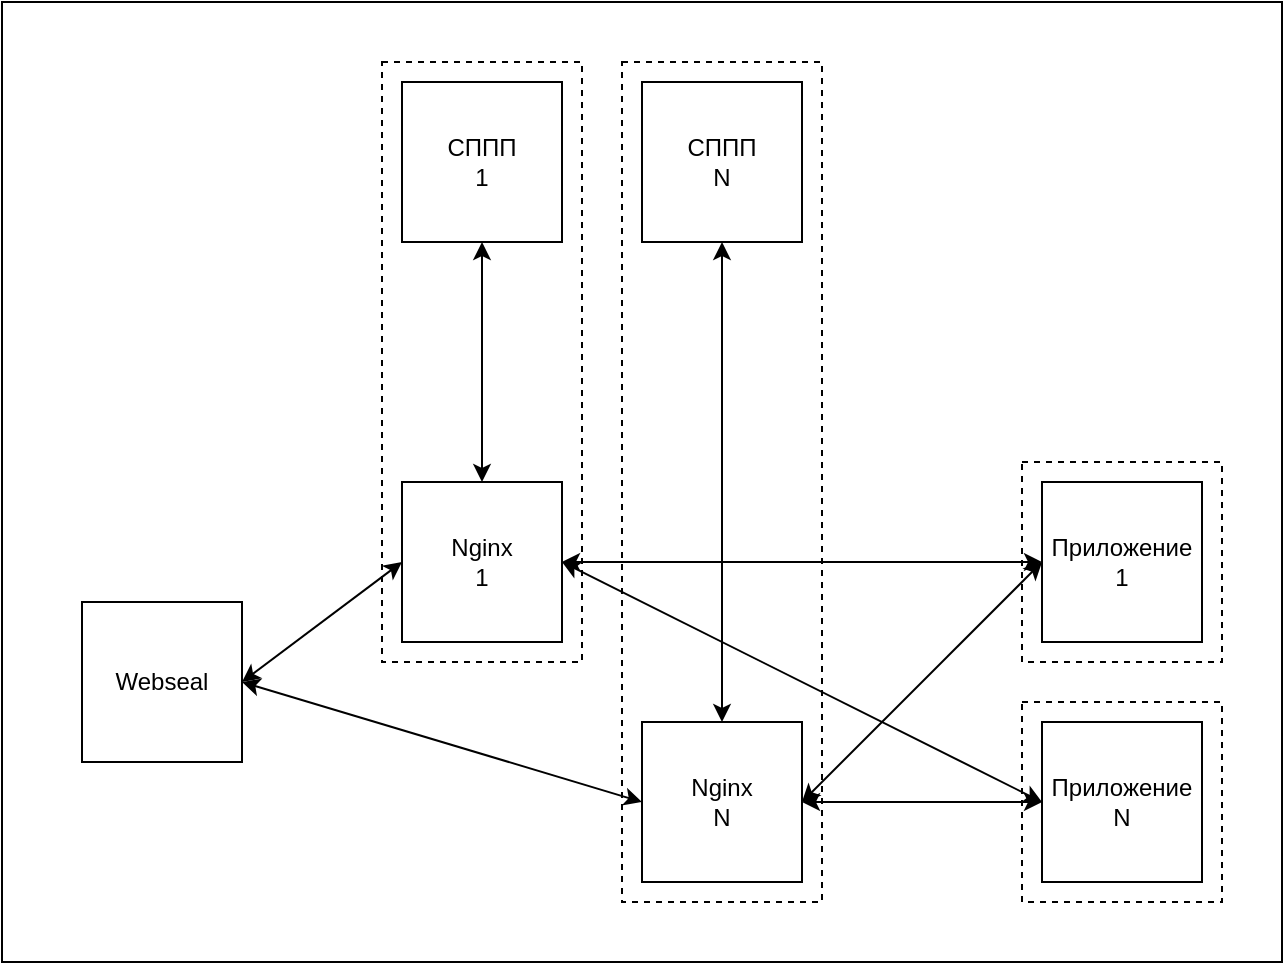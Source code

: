 <mxfile version="13.0.2" type="device"><diagram name="Page-1" id="929967ad-93f9-6ef4-fab6-5d389245f69c"><mxGraphModel dx="632" dy="685" grid="1" gridSize="10" guides="1" tooltips="1" connect="1" arrows="1" fold="1" page="1" pageScale="1.5" pageWidth="1169" pageHeight="826" background="none" math="0" shadow="0"><root><mxCell id="0" style=";html=1;"/><mxCell id="1" style=";html=1;" parent="0"/><mxCell id="PneqRM25gQfIVDr9euUK-34" value="" style="whiteSpace=wrap;html=1;" parent="1" vertex="1"><mxGeometry x="40" y="80" width="640" height="480" as="geometry"/></mxCell><mxCell id="PneqRM25gQfIVDr9euUK-52" value="" style="rounded=0;whiteSpace=wrap;html=1;fillColor=none;dashed=1;" parent="1" vertex="1"><mxGeometry x="230" y="110" width="100" height="300" as="geometry"/></mxCell><mxCell id="PneqRM25gQfIVDr9euUK-2" value="СППП&lt;br&gt;1" style="rounded=0;whiteSpace=wrap;html=1;" parent="1" vertex="1"><mxGeometry x="240" y="120" width="80" height="80" as="geometry"/></mxCell><mxCell id="PneqRM25gQfIVDr9euUK-4" value="Webseal" style="rounded=0;whiteSpace=wrap;html=1;" parent="1" vertex="1"><mxGeometry x="80" y="380" width="80" height="80" as="geometry"/></mxCell><mxCell id="PneqRM25gQfIVDr9euUK-5" value="Приложение 1" style="rounded=0;whiteSpace=wrap;html=1;" parent="1" vertex="1"><mxGeometry x="560" y="320" width="80" height="80" as="geometry"/></mxCell><mxCell id="PneqRM25gQfIVDr9euUK-6" value="Nginx&lt;br&gt;1" style="rounded=0;whiteSpace=wrap;html=1;" parent="1" vertex="1"><mxGeometry x="240" y="320" width="80" height="80" as="geometry"/></mxCell><mxCell id="PneqRM25gQfIVDr9euUK-36" value="СППП&lt;br&gt;N" style="rounded=0;whiteSpace=wrap;html=1;" parent="1" vertex="1"><mxGeometry x="360" y="120" width="80" height="80" as="geometry"/></mxCell><mxCell id="PneqRM25gQfIVDr9euUK-38" value="Nginx&lt;br&gt;N" style="rounded=0;whiteSpace=wrap;html=1;" parent="1" vertex="1"><mxGeometry x="360" y="440" width="80" height="80" as="geometry"/></mxCell><mxCell id="PneqRM25gQfIVDr9euUK-40" value="" style="endArrow=classic;startArrow=classic;html=1;exitX=1;exitY=0.5;exitDx=0;exitDy=0;entryX=0;entryY=0.5;entryDx=0;entryDy=0;" parent="1" source="PneqRM25gQfIVDr9euUK-4" target="PneqRM25gQfIVDr9euUK-6" edge="1"><mxGeometry width="50" height="50" relative="1" as="geometry"><mxPoint x="330" y="380" as="sourcePoint"/><mxPoint x="380" y="330" as="targetPoint"/></mxGeometry></mxCell><mxCell id="PneqRM25gQfIVDr9euUK-41" value="" style="endArrow=classic;startArrow=classic;html=1;exitX=1;exitY=0.5;exitDx=0;exitDy=0;entryX=0;entryY=0.5;entryDx=0;entryDy=0;" parent="1" source="PneqRM25gQfIVDr9euUK-4" target="PneqRM25gQfIVDr9euUK-38" edge="1"><mxGeometry width="50" height="50" relative="1" as="geometry"><mxPoint x="170" y="280" as="sourcePoint"/><mxPoint x="250" y="250" as="targetPoint"/></mxGeometry></mxCell><mxCell id="PneqRM25gQfIVDr9euUK-42" value="Приложение N" style="rounded=0;whiteSpace=wrap;html=1;" parent="1" vertex="1"><mxGeometry x="560" y="440" width="80" height="80" as="geometry"/></mxCell><mxCell id="PneqRM25gQfIVDr9euUK-44" value="" style="endArrow=classic;startArrow=classic;html=1;entryX=0.5;entryY=1;entryDx=0;entryDy=0;exitX=0.5;exitY=0;exitDx=0;exitDy=0;" parent="1" source="PneqRM25gQfIVDr9euUK-38" target="PneqRM25gQfIVDr9euUK-36" edge="1"><mxGeometry width="50" height="50" relative="1" as="geometry"><mxPoint x="410" y="330" as="sourcePoint"/><mxPoint x="370" y="170" as="targetPoint"/></mxGeometry></mxCell><mxCell id="PneqRM25gQfIVDr9euUK-45" value="" style="endArrow=classic;startArrow=classic;html=1;entryX=0;entryY=0.5;entryDx=0;entryDy=0;exitX=1;exitY=0.5;exitDx=0;exitDy=0;" parent="1" source="PneqRM25gQfIVDr9euUK-38" target="PneqRM25gQfIVDr9euUK-5" edge="1"><mxGeometry width="50" height="50" relative="1" as="geometry"><mxPoint x="420" y="340" as="sourcePoint"/><mxPoint x="380" y="180" as="targetPoint"/></mxGeometry></mxCell><mxCell id="PneqRM25gQfIVDr9euUK-46" value="" style="endArrow=classic;startArrow=classic;html=1;entryX=0;entryY=0.5;entryDx=0;entryDy=0;exitX=1;exitY=0.5;exitDx=0;exitDy=0;" parent="1" source="PneqRM25gQfIVDr9euUK-38" target="PneqRM25gQfIVDr9euUK-42" edge="1"><mxGeometry width="50" height="50" relative="1" as="geometry"><mxPoint x="430" y="350" as="sourcePoint"/><mxPoint x="390" y="190" as="targetPoint"/></mxGeometry></mxCell><mxCell id="PneqRM25gQfIVDr9euUK-47" value="" style="endArrow=classic;startArrow=classic;html=1;entryX=0.5;entryY=1;entryDx=0;entryDy=0;exitX=0.5;exitY=0;exitDx=0;exitDy=0;" parent="1" source="PneqRM25gQfIVDr9euUK-6" target="PneqRM25gQfIVDr9euUK-2" edge="1"><mxGeometry width="50" height="50" relative="1" as="geometry"><mxPoint x="440" y="360" as="sourcePoint"/><mxPoint x="400" y="200" as="targetPoint"/></mxGeometry></mxCell><mxCell id="PneqRM25gQfIVDr9euUK-49" value="" style="endArrow=classic;startArrow=classic;html=1;entryX=1;entryY=0.5;entryDx=0;entryDy=0;exitX=0;exitY=0.5;exitDx=0;exitDy=0;" parent="1" source="PneqRM25gQfIVDr9euUK-5" target="PneqRM25gQfIVDr9euUK-6" edge="1"><mxGeometry width="50" height="50" relative="1" as="geometry"><mxPoint x="460" y="380" as="sourcePoint"/><mxPoint x="420" y="220" as="targetPoint"/></mxGeometry></mxCell><mxCell id="PneqRM25gQfIVDr9euUK-50" value="" style="endArrow=classic;startArrow=classic;html=1;entryX=1;entryY=0.5;entryDx=0;entryDy=0;exitX=0;exitY=0.5;exitDx=0;exitDy=0;" parent="1" source="PneqRM25gQfIVDr9euUK-42" target="PneqRM25gQfIVDr9euUK-6" edge="1"><mxGeometry width="50" height="50" relative="1" as="geometry"><mxPoint x="470" y="390" as="sourcePoint"/><mxPoint x="430" y="230" as="targetPoint"/></mxGeometry></mxCell><mxCell id="PneqRM25gQfIVDr9euUK-53" value="" style="rounded=0;whiteSpace=wrap;html=1;fillColor=none;dashed=1;" parent="1" vertex="1"><mxGeometry x="350" y="110" width="100" height="420" as="geometry"/></mxCell><mxCell id="PneqRM25gQfIVDr9euUK-55" value="" style="rounded=0;whiteSpace=wrap;html=1;fillColor=none;dashed=1;" parent="1" vertex="1"><mxGeometry x="550" y="430" width="100" height="100" as="geometry"/></mxCell><mxCell id="PneqRM25gQfIVDr9euUK-56" value="" style="rounded=0;whiteSpace=wrap;html=1;fillColor=none;dashed=1;" parent="1" vertex="1"><mxGeometry x="550" y="310" width="100" height="100" as="geometry"/></mxCell></root></mxGraphModel></diagram></mxfile>